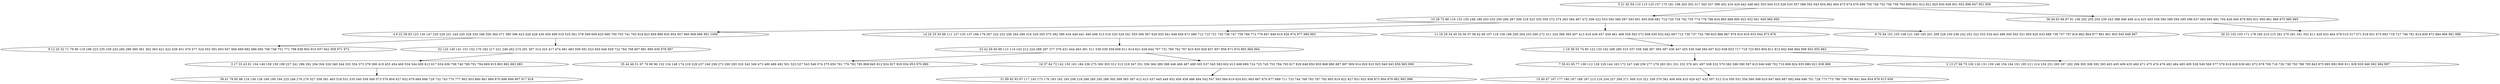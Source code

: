 digraph true_tree {
	"0" -> "1"
	"1" -> "2"
	"0" -> "3"
	"2" -> "4"
	"1" -> "5"
	"2" -> "6"
	"6" -> "7"
	"5" -> "8"
	"8" -> "9"
	"8" -> "10"
	"1" -> "11"
	"1" -> "12"
	"11" -> "13"
	"13" -> "14"
	"7" -> "15"
	"13" -> "16"
	"3" -> "17"
	"10" -> "18"
	"14" -> "19"
	"0" [label="5 21 82 94 110 115 125 157 175 181 198 263 302 317 345 357 399 402 416 424 442 448 462 503 504 515 526 533 557 588 592 643 654 662 664 673 674 676 699 705 749 752 756 758 763 800 801 812 821 825 830 836 851 852 898 947 951 956"];
	"1" [label="10 28 73 86 116 153 155 168 189 203 233 250 266 287 306 319 323 335 359 372 374 383 384 467 472 506 522 553 565 580 587 593 601 655 658 681 714 720 734 742 755 774 778 786 834 865 888 895 922 932 941 949 984 995"];
	"2" [label="4 6 22 59 83 123 130 147 220 226 231 244 245 328 330 346 350 364 371 380 396 423 426 428 430 450 499 519 525 561 578 599 609 625 660 700 703 741 765 818 823 859 889 935 954 957 960 969 986 991 1000"];
	"3" [label="36 48 63 66 87 91 106 202 205 255 339 343 388 406 408 414 425 493 536 585 589 594 595 596 637 683 685 691 704 826 840 879 905 931 950 961 968 975 980 985"];
	"4" [label="9 12 20 32 71 79 80 119 196 223 235 239 243 284 299 360 361 362 363 421 422 439 451 470 477 524 552 591 603 657 666 669 682 686 695 706 748 751 771 798 838 902 915 937 942 958 971 972"];
	"5" [label="14 24 25 30 88 111 127 135 137 166 179 207 222 232 256 264 289 316 329 355 375 382 386 434 440 441 490 498 513 516 520 529 541 555 566 567 626 635 641 648 656 671 680 712 713 721 735 736 747 759 766 772 779 847 849 919 926 974 977 989 993"];
	"6" [label="52 120 140 141 151 152 170 182 217 221 249 262 274 291 307 314 325 417 474 481 483 509 581 623 645 646 659 722 764 768 807 881 890 939 978 987"];
	"7" [label="3 17 33 43 81 104 149 158 159 199 227 241 286 292 294 304 326 340 344 353 354 373 378 390 419 453 454 469 534 544 600 612 617 634 636 708 740 789 791 794 809 815 863 882 883 983"];
	"8" [label="23 42 49 60 99 113 114 143 212 224 288 297 377 379 431 444 463 491 511 538 539 559 606 611 614 621 629 644 707 731 760 762 767 810 820 828 837 857 858 871 874 893 966 994"];
	"9" [label="35 44 46 51 67 76 90 96 132 134 148 174 219 229 237 240 258 273 290 293 320 342 349 473 480 488 492 501 523 527 543 546 574 575 650 761 776 782 785 808 845 912 924 927 929 934 953 970 990"];
	"10" [label="16 37 64 72 142 150 161 184 236 275 300 303 312 313 318 347 351 356 366 389 398 446 466 487 489 505 537 545 583 602 613 668 690 724 725 745 753 784 793 817 829 848 850 855 868 880 887 897 909 914 920 923 925 940 943 959 965 999"];
	"11" [label="11 18 29 34 45 54 56 57 58 62 69 107 118 156 186 200 204 253 260 272 311 324 368 395 407 413 418 438 457 459 461 468 558 562 572 608 630 632 642 697 715 730 737 754 799 833 866 867 876 910 916 933 944 973 976"];
	"12" [label="8 70 84 101 105 108 121 160 165 201 209 228 230 238 242 252 322 333 334 443 496 500 502 521 605 620 633 688 739 757 797 816 862 864 877 891 901 903 945 948 967"];
	"13" [label="1 19 38 55 74 95 122 133 162 206 280 315 337 338 348 367 394 397 436 447 455 530 548 584 607 622 638 653 717 719 723 803 804 811 813 842 846 894 908 952 955 963"];
	"14" [label="7 50 61 65 77 109 112 128 129 144 163 172 247 248 259 277 278 283 301 331 332 376 401 497 508 532 570 582 586 590 597 615 640 649 702 710 806 824 835 886 921 938 998"];
	"15" [label="39 41 78 85 98 124 136 138 169 190 194 225 246 276 279 327 358 391 465 518 531 535 540 556 569 573 576 604 627 652 679 684 698 729 732 743 770 777 802 853 860 861 869 870 896 899 907 917 918"];
	"16" [label="2 13 27 68 75 100 126 131 139 146 154 164 191 195 211 214 234 251 265 267 282 296 305 308 392 393 403 405 409 435 460 471 475 476 479 482 484 485 495 528 549 568 577 579 616 628 639 661 672 678 709 716 726 738 750 788 795 843 875 885 892 900 911 928 930 946 962 964 997"];
	"17" [label="26 53 102 103 171 178 185 210 215 261 270 281 341 352 411 429 433 464 478 510 517 571 618 651 675 693 718 727 746 781 814 839 872 884 906 981 988"];
	"18" [label="31 89 92 93 97 117 145 173 176 183 192 193 208 218 268 285 295 298 365 369 385 387 412 415 437 445 449 452 456 458 486 494 542 547 563 564 619 624 631 663 667 670 677 689 711 733 744 769 783 787 792 805 819 822 827 831 832 856 873 904 979 982 992 996"];
	"19" [label="15 40 47 167 177 180 187 188 197 213 216 254 257 269 271 309 310 321 336 370 381 400 404 410 420 427 432 507 512 514 550 551 554 560 598 610 647 665 687 692 694 696 701 728 773 775 780 790 796 841 844 854 878 913 936"];
}
